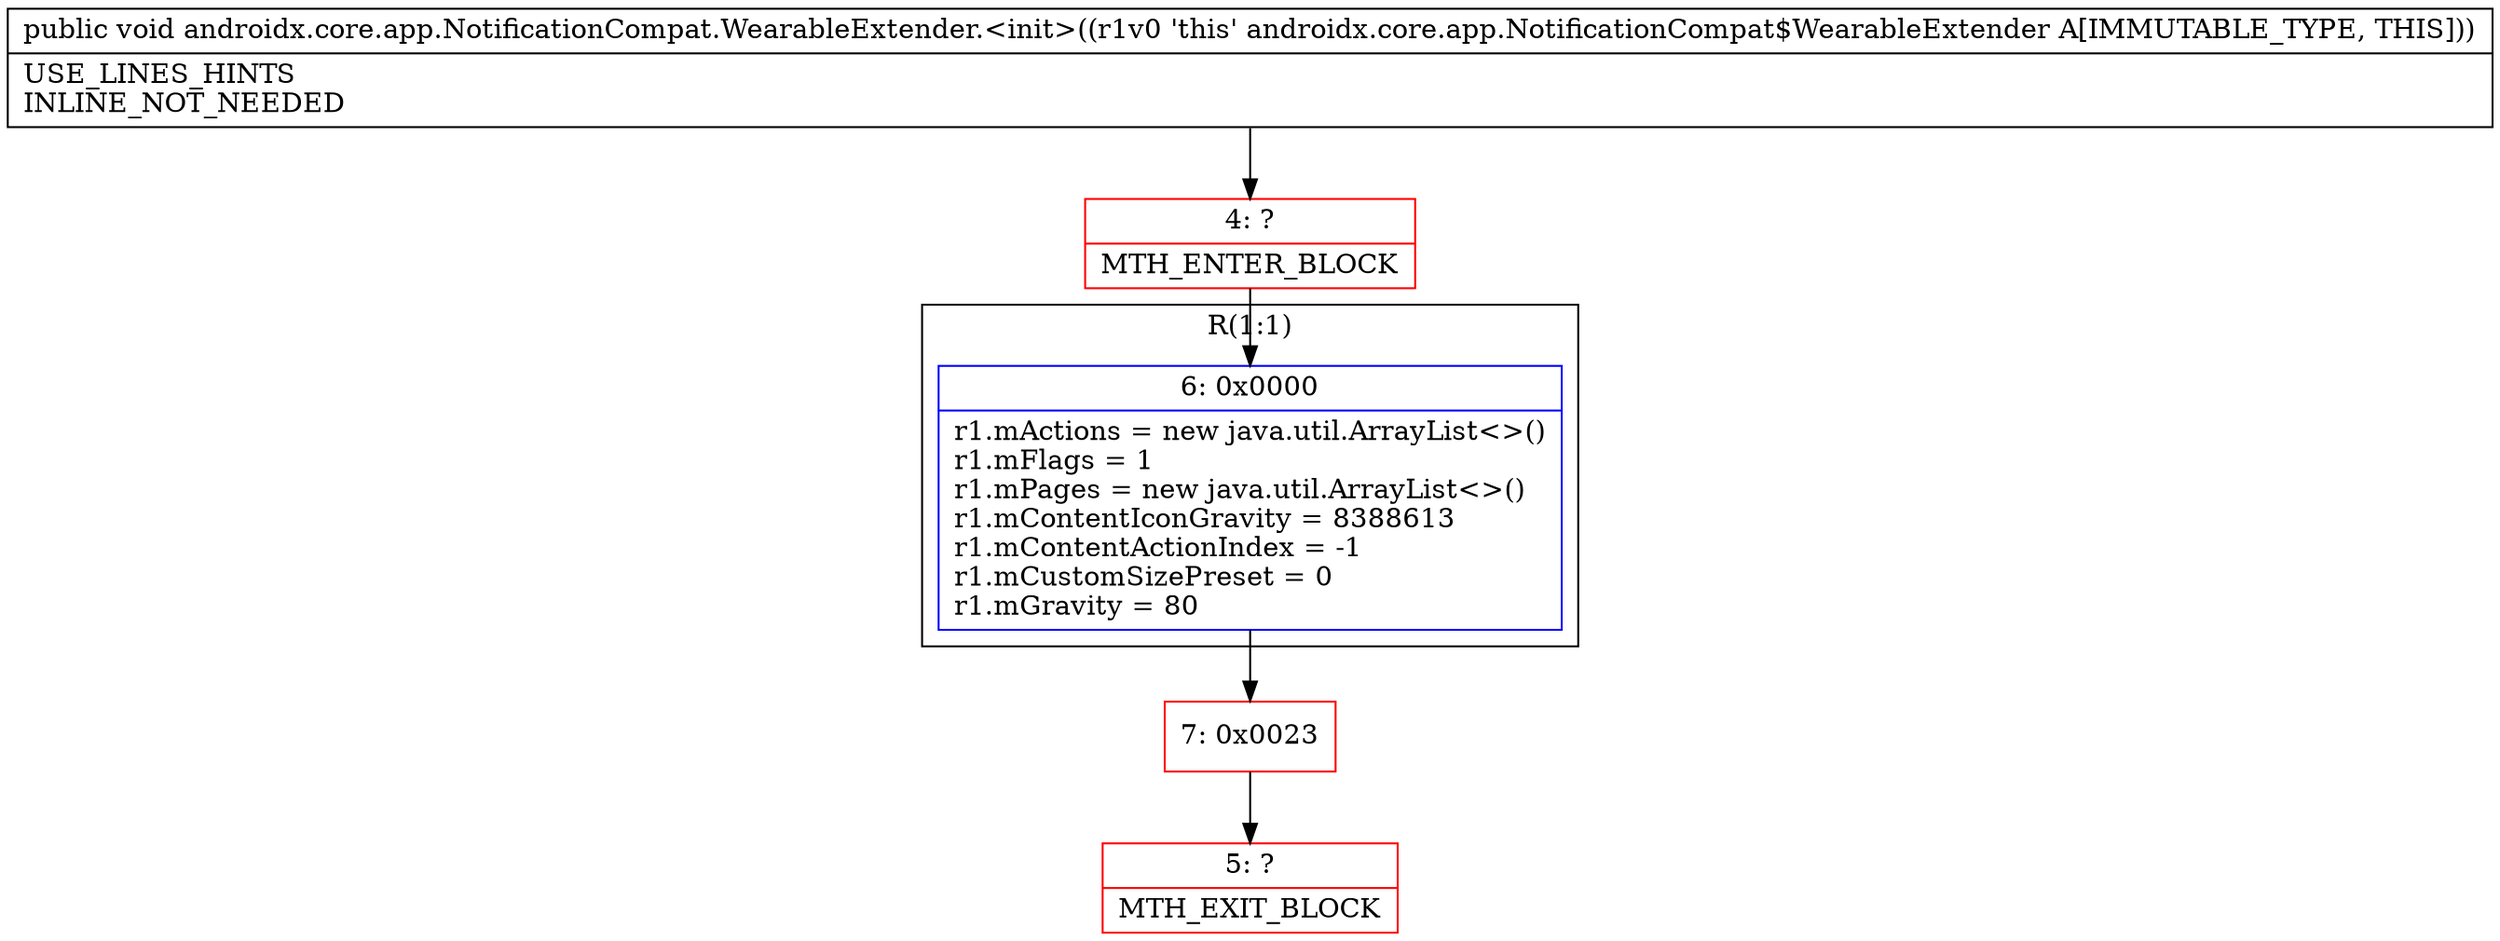 digraph "CFG forandroidx.core.app.NotificationCompat.WearableExtender.\<init\>()V" {
subgraph cluster_Region_842507046 {
label = "R(1:1)";
node [shape=record,color=blue];
Node_6 [shape=record,label="{6\:\ 0x0000|r1.mActions = new java.util.ArrayList\<\>()\lr1.mFlags = 1\lr1.mPages = new java.util.ArrayList\<\>()\lr1.mContentIconGravity = 8388613\lr1.mContentActionIndex = \-1\lr1.mCustomSizePreset = 0\lr1.mGravity = 80\l}"];
}
Node_4 [shape=record,color=red,label="{4\:\ ?|MTH_ENTER_BLOCK\l}"];
Node_7 [shape=record,color=red,label="{7\:\ 0x0023}"];
Node_5 [shape=record,color=red,label="{5\:\ ?|MTH_EXIT_BLOCK\l}"];
MethodNode[shape=record,label="{public void androidx.core.app.NotificationCompat.WearableExtender.\<init\>((r1v0 'this' androidx.core.app.NotificationCompat$WearableExtender A[IMMUTABLE_TYPE, THIS]))  | USE_LINES_HINTS\lINLINE_NOT_NEEDED\l}"];
MethodNode -> Node_4;Node_6 -> Node_7;
Node_4 -> Node_6;
Node_7 -> Node_5;
}

